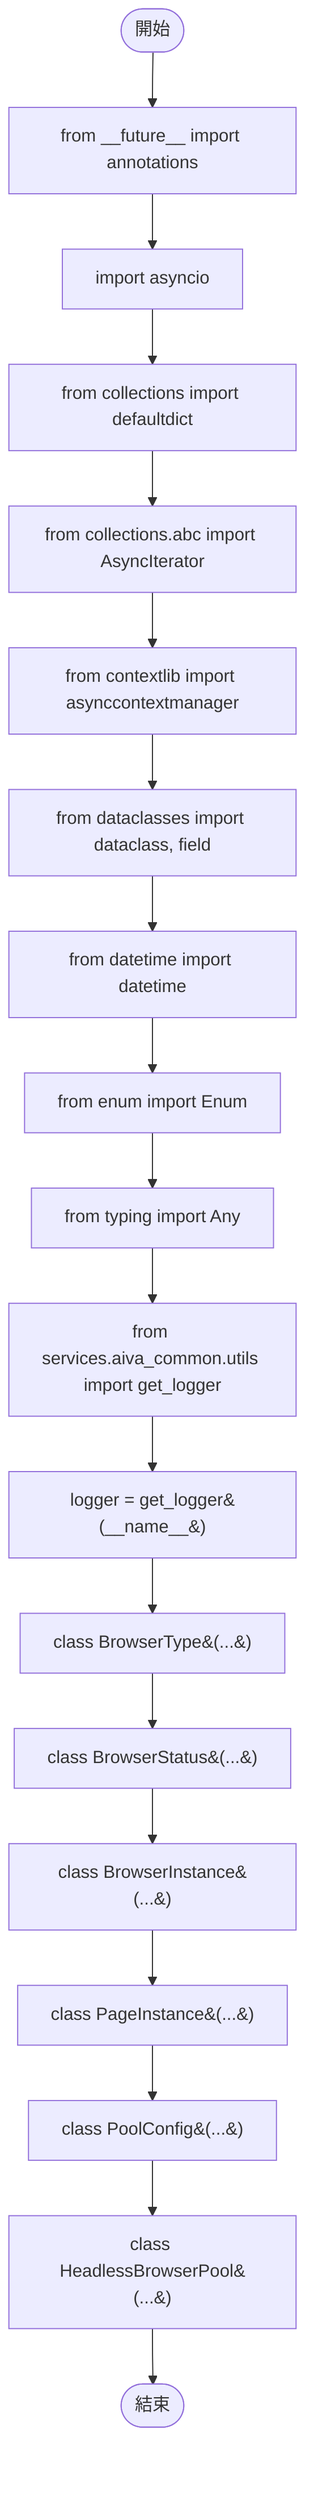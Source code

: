 flowchart TB
    n1([開始])
    n2([結束])
    n3[from __future__ import annotations]
    n4[import asyncio]
    n5[from collections import defaultdict]
    n6[from collections.abc import AsyncIterator]
    n7[from contextlib import asynccontextmanager]
    n8[from dataclasses import dataclass, field]
    n9[from datetime import datetime]
    n10[from enum import Enum]
    n11[from typing import Any]
    n12[from services.aiva_common.utils import get_logger]
    n13[logger = get_logger&#40;__name__&#41;]
    n14[class BrowserType&#40;...&#41;]
    n15[class BrowserStatus&#40;...&#41;]
    n16[class BrowserInstance&#40;...&#41;]
    n17[class PageInstance&#40;...&#41;]
    n18[class PoolConfig&#40;...&#41;]
    n19[class HeadlessBrowserPool&#40;...&#41;]
    n1 --> n3
    n3 --> n4
    n4 --> n5
    n5 --> n6
    n6 --> n7
    n7 --> n8
    n8 --> n9
    n9 --> n10
    n10 --> n11
    n11 --> n12
    n12 --> n13
    n13 --> n14
    n14 --> n15
    n15 --> n16
    n16 --> n17
    n17 --> n18
    n18 --> n19
    n19 --> n2
